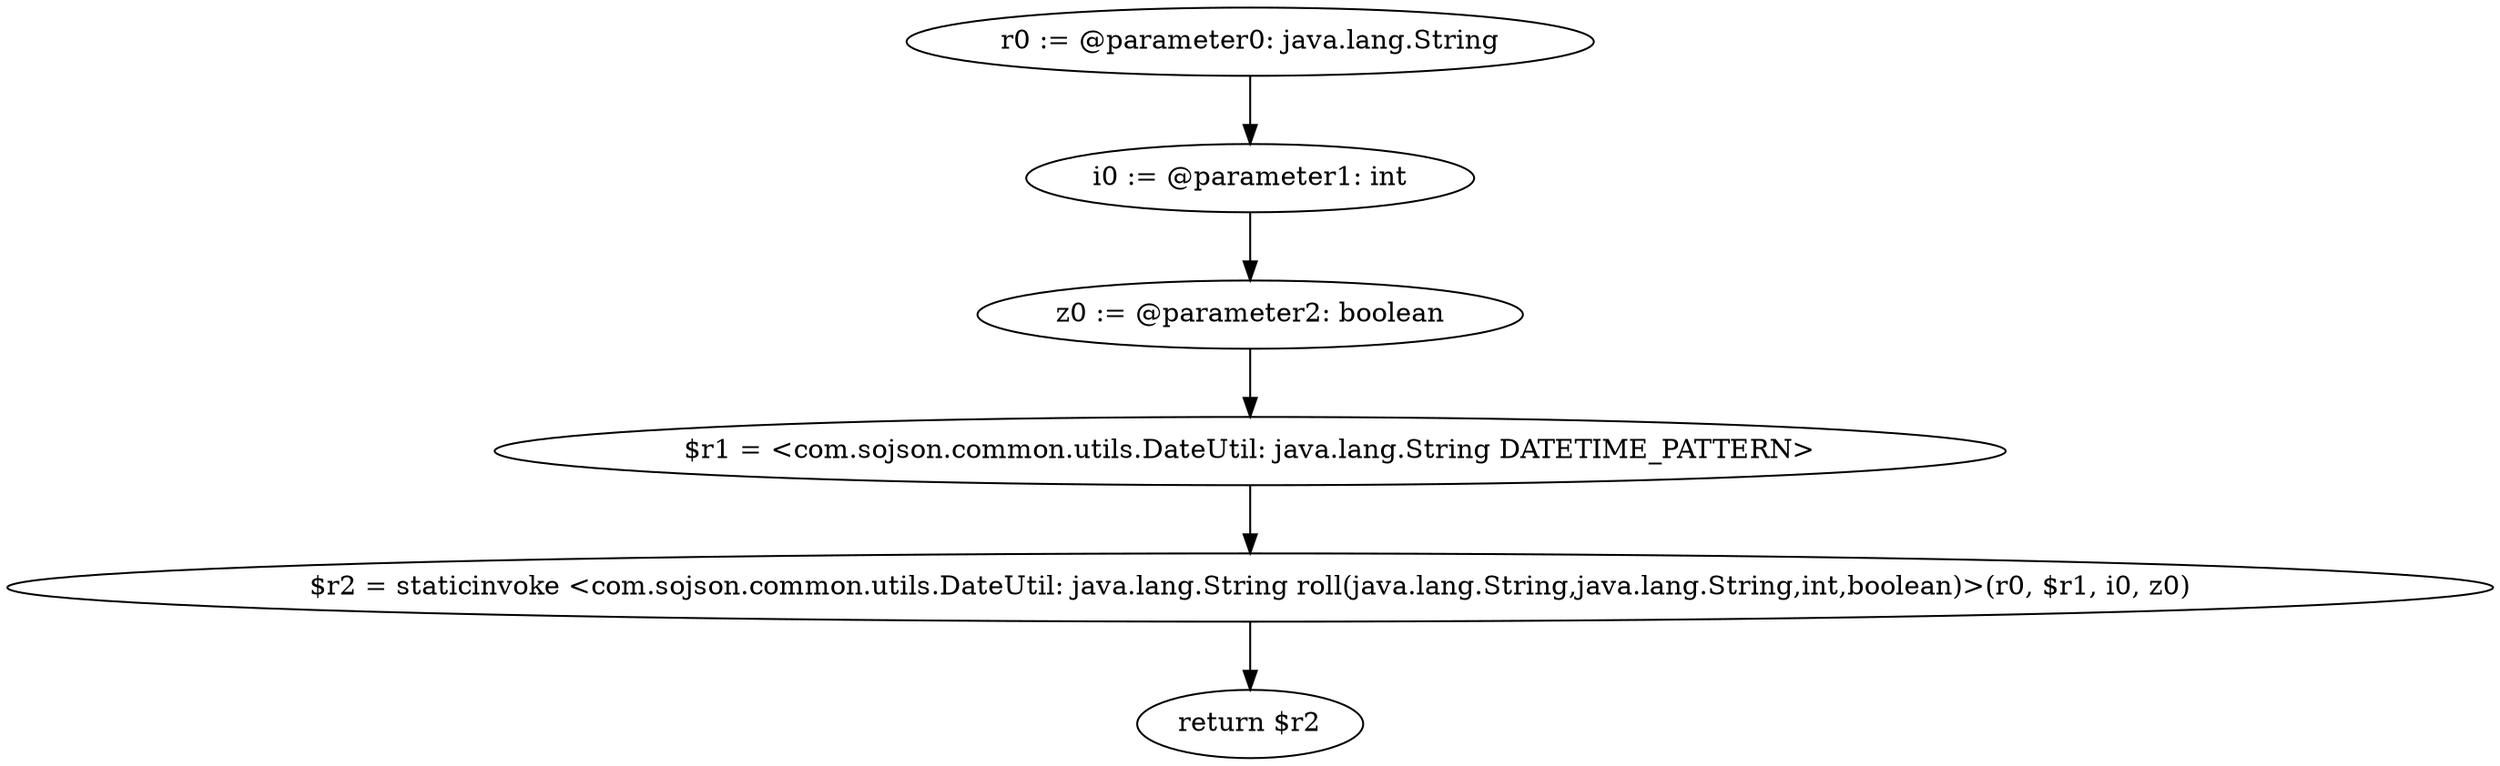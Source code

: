 digraph "unitGraph" {
    "r0 := @parameter0: java.lang.String"
    "i0 := @parameter1: int"
    "z0 := @parameter2: boolean"
    "$r1 = <com.sojson.common.utils.DateUtil: java.lang.String DATETIME_PATTERN>"
    "$r2 = staticinvoke <com.sojson.common.utils.DateUtil: java.lang.String roll(java.lang.String,java.lang.String,int,boolean)>(r0, $r1, i0, z0)"
    "return $r2"
    "r0 := @parameter0: java.lang.String"->"i0 := @parameter1: int";
    "i0 := @parameter1: int"->"z0 := @parameter2: boolean";
    "z0 := @parameter2: boolean"->"$r1 = <com.sojson.common.utils.DateUtil: java.lang.String DATETIME_PATTERN>";
    "$r1 = <com.sojson.common.utils.DateUtil: java.lang.String DATETIME_PATTERN>"->"$r2 = staticinvoke <com.sojson.common.utils.DateUtil: java.lang.String roll(java.lang.String,java.lang.String,int,boolean)>(r0, $r1, i0, z0)";
    "$r2 = staticinvoke <com.sojson.common.utils.DateUtil: java.lang.String roll(java.lang.String,java.lang.String,int,boolean)>(r0, $r1, i0, z0)"->"return $r2";
}
